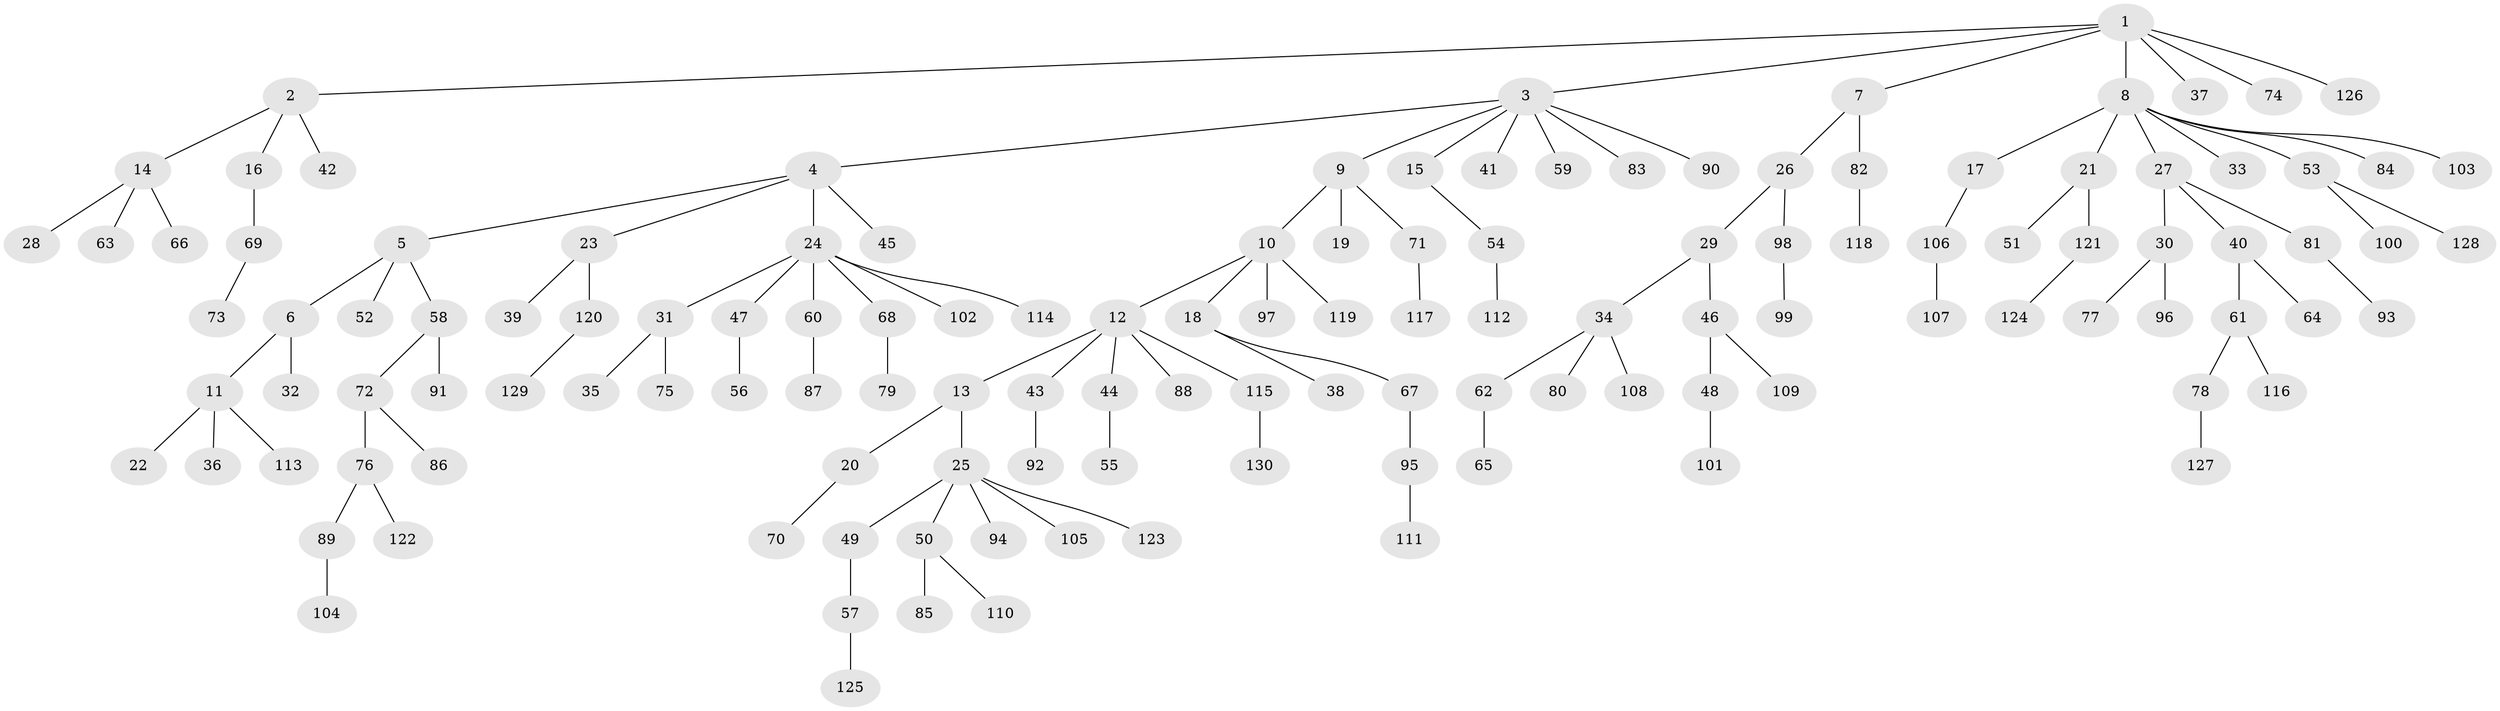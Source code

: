 // coarse degree distribution, {9: 0.021739130434782608, 10: 0.010869565217391304, 4: 0.043478260869565216, 3: 0.09782608695652174, 2: 0.16304347826086957, 6: 0.021739130434782608, 1: 0.6195652173913043, 7: 0.010869565217391304, 5: 0.010869565217391304}
// Generated by graph-tools (version 1.1) at 2025/52/02/27/25 19:52:13]
// undirected, 130 vertices, 129 edges
graph export_dot {
graph [start="1"]
  node [color=gray90,style=filled];
  1;
  2;
  3;
  4;
  5;
  6;
  7;
  8;
  9;
  10;
  11;
  12;
  13;
  14;
  15;
  16;
  17;
  18;
  19;
  20;
  21;
  22;
  23;
  24;
  25;
  26;
  27;
  28;
  29;
  30;
  31;
  32;
  33;
  34;
  35;
  36;
  37;
  38;
  39;
  40;
  41;
  42;
  43;
  44;
  45;
  46;
  47;
  48;
  49;
  50;
  51;
  52;
  53;
  54;
  55;
  56;
  57;
  58;
  59;
  60;
  61;
  62;
  63;
  64;
  65;
  66;
  67;
  68;
  69;
  70;
  71;
  72;
  73;
  74;
  75;
  76;
  77;
  78;
  79;
  80;
  81;
  82;
  83;
  84;
  85;
  86;
  87;
  88;
  89;
  90;
  91;
  92;
  93;
  94;
  95;
  96;
  97;
  98;
  99;
  100;
  101;
  102;
  103;
  104;
  105;
  106;
  107;
  108;
  109;
  110;
  111;
  112;
  113;
  114;
  115;
  116;
  117;
  118;
  119;
  120;
  121;
  122;
  123;
  124;
  125;
  126;
  127;
  128;
  129;
  130;
  1 -- 2;
  1 -- 3;
  1 -- 7;
  1 -- 8;
  1 -- 37;
  1 -- 74;
  1 -- 126;
  2 -- 14;
  2 -- 16;
  2 -- 42;
  3 -- 4;
  3 -- 9;
  3 -- 15;
  3 -- 41;
  3 -- 59;
  3 -- 83;
  3 -- 90;
  4 -- 5;
  4 -- 23;
  4 -- 24;
  4 -- 45;
  5 -- 6;
  5 -- 52;
  5 -- 58;
  6 -- 11;
  6 -- 32;
  7 -- 26;
  7 -- 82;
  8 -- 17;
  8 -- 21;
  8 -- 27;
  8 -- 33;
  8 -- 53;
  8 -- 84;
  8 -- 103;
  9 -- 10;
  9 -- 19;
  9 -- 71;
  10 -- 12;
  10 -- 18;
  10 -- 97;
  10 -- 119;
  11 -- 22;
  11 -- 36;
  11 -- 113;
  12 -- 13;
  12 -- 43;
  12 -- 44;
  12 -- 88;
  12 -- 115;
  13 -- 20;
  13 -- 25;
  14 -- 28;
  14 -- 63;
  14 -- 66;
  15 -- 54;
  16 -- 69;
  17 -- 106;
  18 -- 38;
  18 -- 67;
  20 -- 70;
  21 -- 51;
  21 -- 121;
  23 -- 39;
  23 -- 120;
  24 -- 31;
  24 -- 47;
  24 -- 60;
  24 -- 68;
  24 -- 102;
  24 -- 114;
  25 -- 49;
  25 -- 50;
  25 -- 94;
  25 -- 105;
  25 -- 123;
  26 -- 29;
  26 -- 98;
  27 -- 30;
  27 -- 40;
  27 -- 81;
  29 -- 34;
  29 -- 46;
  30 -- 77;
  30 -- 96;
  31 -- 35;
  31 -- 75;
  34 -- 62;
  34 -- 80;
  34 -- 108;
  40 -- 61;
  40 -- 64;
  43 -- 92;
  44 -- 55;
  46 -- 48;
  46 -- 109;
  47 -- 56;
  48 -- 101;
  49 -- 57;
  50 -- 85;
  50 -- 110;
  53 -- 100;
  53 -- 128;
  54 -- 112;
  57 -- 125;
  58 -- 72;
  58 -- 91;
  60 -- 87;
  61 -- 78;
  61 -- 116;
  62 -- 65;
  67 -- 95;
  68 -- 79;
  69 -- 73;
  71 -- 117;
  72 -- 76;
  72 -- 86;
  76 -- 89;
  76 -- 122;
  78 -- 127;
  81 -- 93;
  82 -- 118;
  89 -- 104;
  95 -- 111;
  98 -- 99;
  106 -- 107;
  115 -- 130;
  120 -- 129;
  121 -- 124;
}
